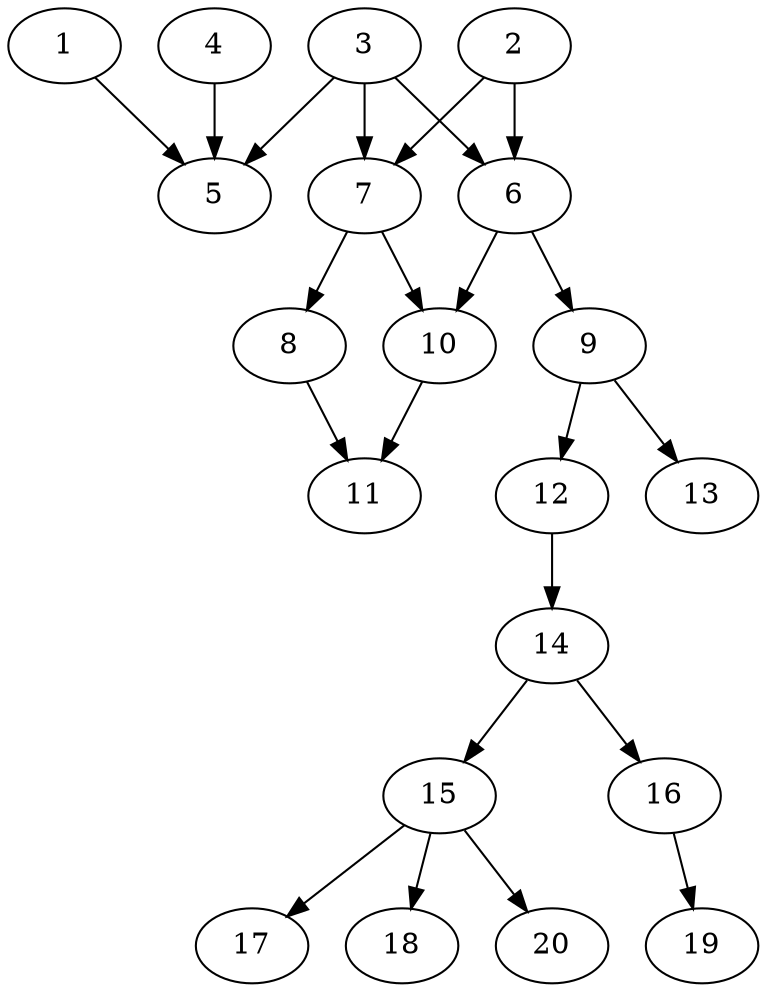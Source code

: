 // DAG automatically generated by daggen at Sat Jul 27 15:35:52 2019
// ./daggen --dot -n 20 --ccr 0.3 --fat 0.4 --regular 0.5 --density 0.6 --mindata 5242880 --maxdata 52428800 
digraph G {
  1 [size="151118507", alpha="0.09", expect_size="45335552"] 
  1 -> 5 [size ="45335552"]
  2 [size="135113387", alpha="0.03", expect_size="40534016"] 
  2 -> 6 [size ="40534016"]
  2 -> 7 [size ="40534016"]
  3 [size="31716693", alpha="0.13", expect_size="9515008"] 
  3 -> 5 [size ="9515008"]
  3 -> 6 [size ="9515008"]
  3 -> 7 [size ="9515008"]
  4 [size="173895680", alpha="0.04", expect_size="52168704"] 
  4 -> 5 [size ="52168704"]
  5 [size="117575680", alpha="0.04", expect_size="35272704"] 
  6 [size="97785173", alpha="0.16", expect_size="29335552"] 
  6 -> 9 [size ="29335552"]
  6 -> 10 [size ="29335552"]
  7 [size="169390080", alpha="0.02", expect_size="50817024"] 
  7 -> 8 [size ="50817024"]
  7 -> 10 [size ="50817024"]
  8 [size="149022720", alpha="0.17", expect_size="44706816"] 
  8 -> 11 [size ="44706816"]
  9 [size="147968000", alpha="0.08", expect_size="44390400"] 
  9 -> 12 [size ="44390400"]
  9 -> 13 [size ="44390400"]
  10 [size="98952533", alpha="0.15", expect_size="29685760"] 
  10 -> 11 [size ="29685760"]
  11 [size="91709440", alpha="0.09", expect_size="27512832"] 
  12 [size="165847040", alpha="0.03", expect_size="49754112"] 
  12 -> 14 [size ="49754112"]
  13 [size="29945173", alpha="0.03", expect_size="8983552"] 
  14 [size="131870720", alpha="0.18", expect_size="39561216"] 
  14 -> 15 [size ="39561216"]
  14 -> 16 [size ="39561216"]
  15 [size="160030720", alpha="0.17", expect_size="48009216"] 
  15 -> 17 [size ="48009216"]
  15 -> 18 [size ="48009216"]
  15 -> 20 [size ="48009216"]
  16 [size="32416427", alpha="0.19", expect_size="9724928"] 
  16 -> 19 [size ="9724928"]
  17 [size="160348160", alpha="0.10", expect_size="48104448"] 
  18 [size="174001493", alpha="0.02", expect_size="52200448"] 
  19 [size="154248533", alpha="0.09", expect_size="46274560"] 
  20 [size="61180587", alpha="0.17", expect_size="18354176"] 
}
